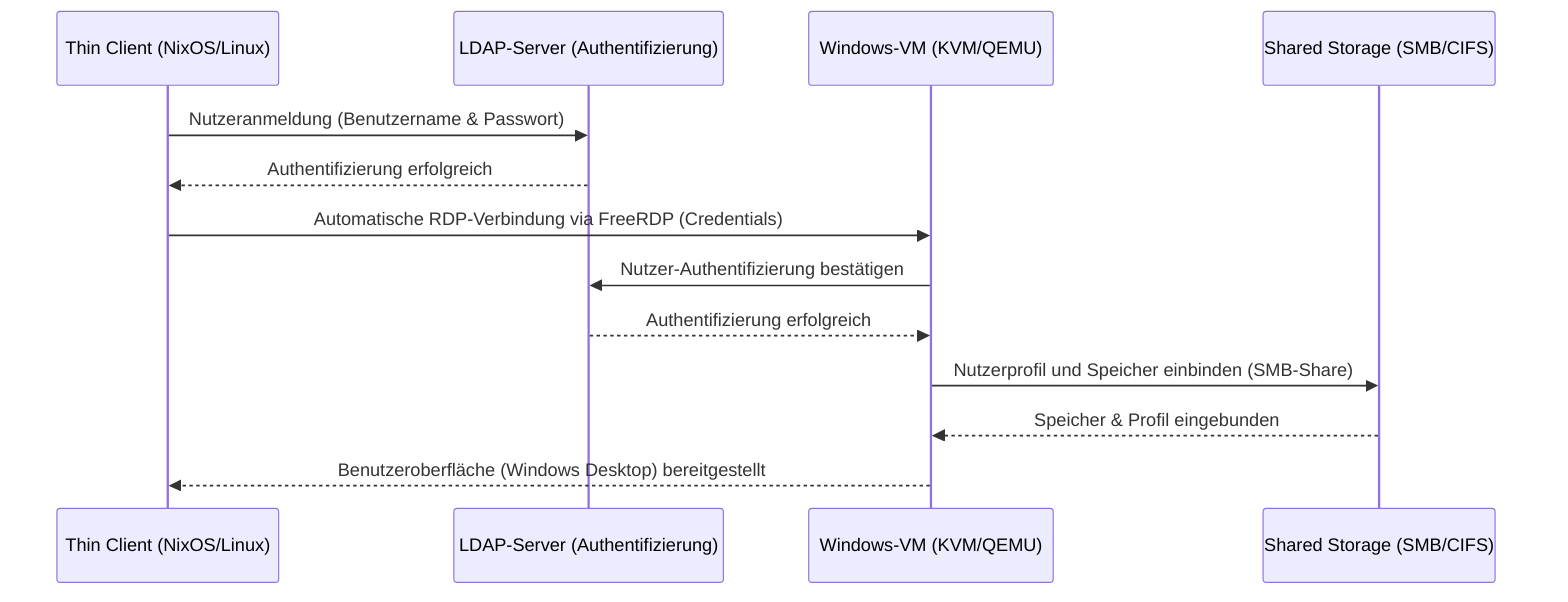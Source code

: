 sequenceDiagram
    participant TC as Thin Client (NixOS/Linux)
    participant LDAP as LDAP-Server (Authentifizierung)
    participant VM as Windows-VM (KVM/QEMU)
    participant ST as Shared Storage (SMB/CIFS)

    TC->>LDAP: Nutzeranmeldung (Benutzername & Passwort)
    LDAP-->>TC: Authentifizierung erfolgreich
    TC->>VM: Automatische RDP-Verbindung via FreeRDP (Credentials)
    VM->>LDAP: Nutzer-Authentifizierung bestätigen
    LDAP-->>VM: Authentifizierung erfolgreich
    VM->>ST: Nutzerprofil und Speicher einbinden (SMB-Share)
    ST-->>VM: Speicher & Profil eingebunden
    VM-->>TC: Benutzeroberfläche (Windows Desktop) bereitgestellt